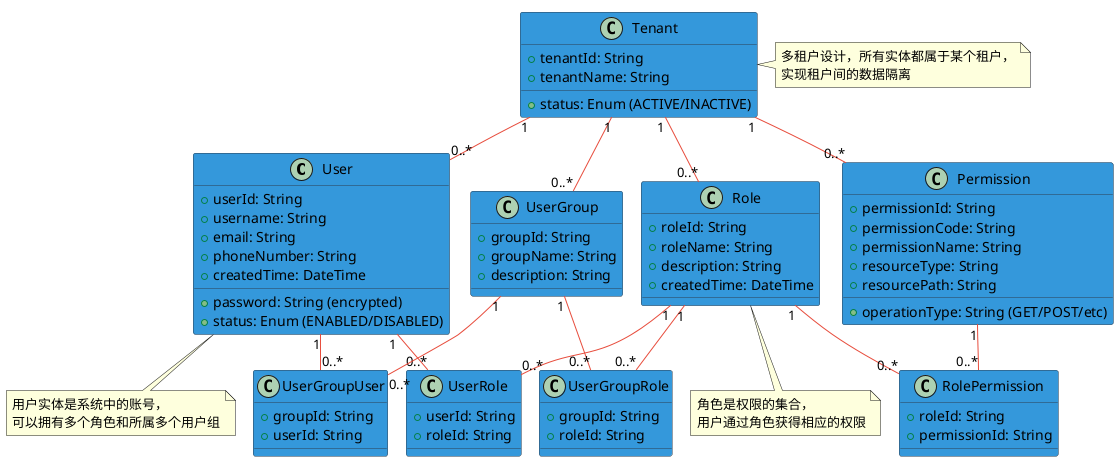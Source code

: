 @startuml RBAC认证鉴权模型
!pragma layout smetana
skinparam defaultFontName "PingFang SC"
skinparam classFontName "PingFang SC"
skinparam noteFontName "PingFang SC"
skinparam stereotypeFontName "PingFang SC"

!define TABLE_BORDER_COLOR #2C3E50
!define ENTITY_COLOR #3498DB
!define RELATIONSHIP_COLOR #E74C3C

skinparam class {
  BackgroundColor ENTITY_COLOR
  BorderColor TABLE_BORDER_COLOR
  ArrowColor RELATIONSHIP_COLOR
}

class User {
  +userId: String
  +username: String
  +password: String (encrypted)
  +email: String
  +phoneNumber: String
  +status: Enum (ENABLED/DISABLED)
  +createdTime: DateTime
}

class Role {
  +roleId: String
  +roleName: String
  +description: String
  +createdTime: DateTime
}

class Permission {
  +permissionId: String
  +permissionCode: String
  +permissionName: String
  +resourceType: String
  +resourcePath: String
  +operationType: String (GET/POST/etc)
}

class UserGroup {
  +groupId: String
  +groupName: String
  +description: String
}

class Tenant {
  +tenantId: String
  +tenantName: String
  +status: Enum (ACTIVE/INACTIVE)
}

class UserRole {
  +userId: String
  +roleId: String
}

class RolePermission {
  +roleId: String
  +permissionId: String
}

class UserGroupUser {
  +groupId: String
  +userId: String
}

class UserGroupRole {
  +groupId: String
  +roleId: String
}

User "1" -- "0..*" UserRole
Role "1" -- "0..*" UserRole
Role "1" -- "0..*" RolePermission
Permission "1" -- "0..*" RolePermission
User "1" -- "0..*" UserGroupUser
UserGroup "1" -- "0..*" UserGroupUser
UserGroup "1" -- "0..*" UserGroupRole
Role "1" -- "0..*" UserGroupRole

Tenant "1" -- "0..*" User
Tenant "1" -- "0..*" Role
Tenant "1" -- "0..*" Permission
Tenant "1" -- "0..*" UserGroup

note bottom of User
  用户实体是系统中的账号，
  可以拥有多个角色和所属多个用户组
end note

note bottom of Role
  角色是权限的集合，
  用户通过角色获得相应的权限
end note

note right of Tenant
  多租户设计，所有实体都属于某个租户，
  实现租户间的数据隔离
end note

@enduml
